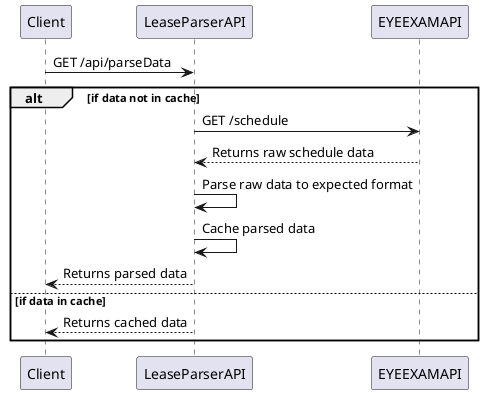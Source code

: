 @startuml
participant Client
participant LeaseParserAPI
participant EYEEXAMAPI

Client -> LeaseParserAPI: GET /api/parseData
alt if data not in cache
    LeaseParserAPI -> EYEEXAMAPI: GET /schedule
    EYEEXAMAPI --> LeaseParserAPI: Returns raw schedule data
    LeaseParserAPI -> LeaseParserAPI: Parse raw data to expected format
    LeaseParserAPI -> LeaseParserAPI: Cache parsed data
    LeaseParserAPI --> Client: Returns parsed data
else if data in cache
    LeaseParserAPI --> Client: Returns cached data
end
@enduml